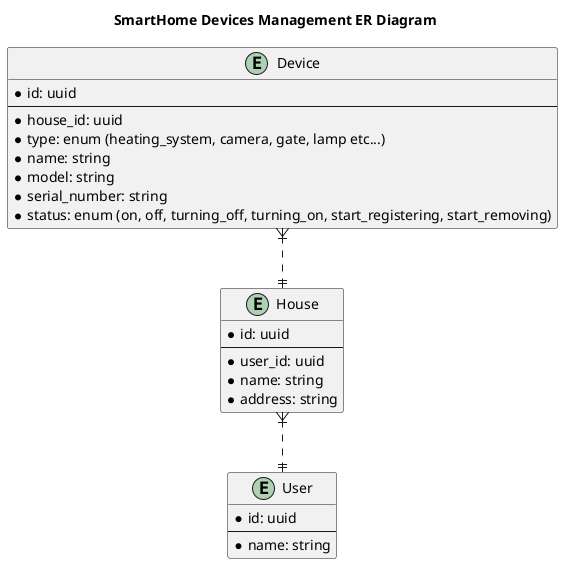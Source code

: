 @startuml
title SmartHome Devices Management ER Diagram

top to bottom direction

entity Device {
  * id: uuid
  --
  * house_id: uuid
  * type: enum (heating_system, camera, gate, lamp etc...)
  * name: string
  * model: string
  * serial_number: string
  * status: enum (on, off, turning_off, turning_on, start_registering, start_removing)
}

entity House {
  * id: uuid
  --
  * user_id: uuid
  * name: string
  * address: string
}

entity User {
  * id: uuid
  --
  * name: string
}

House }|..|| User
Device }|..|| House
@enduml